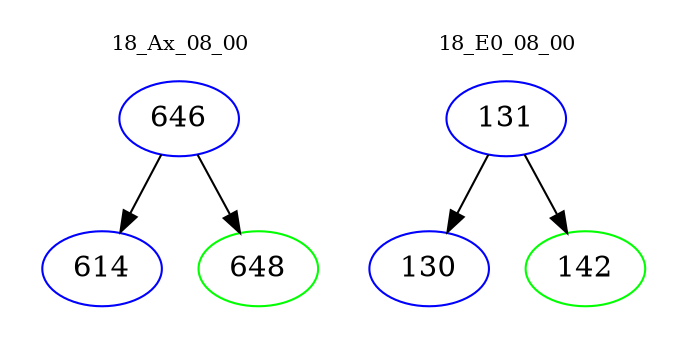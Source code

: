 digraph{
subgraph cluster_0 {
color = white
label = "18_Ax_08_00";
fontsize=10;
T0_646 [label="646", color="blue"]
T0_646 -> T0_614 [color="black"]
T0_614 [label="614", color="blue"]
T0_646 -> T0_648 [color="black"]
T0_648 [label="648", color="green"]
}
subgraph cluster_1 {
color = white
label = "18_E0_08_00";
fontsize=10;
T1_131 [label="131", color="blue"]
T1_131 -> T1_130 [color="black"]
T1_130 [label="130", color="blue"]
T1_131 -> T1_142 [color="black"]
T1_142 [label="142", color="green"]
}
}
